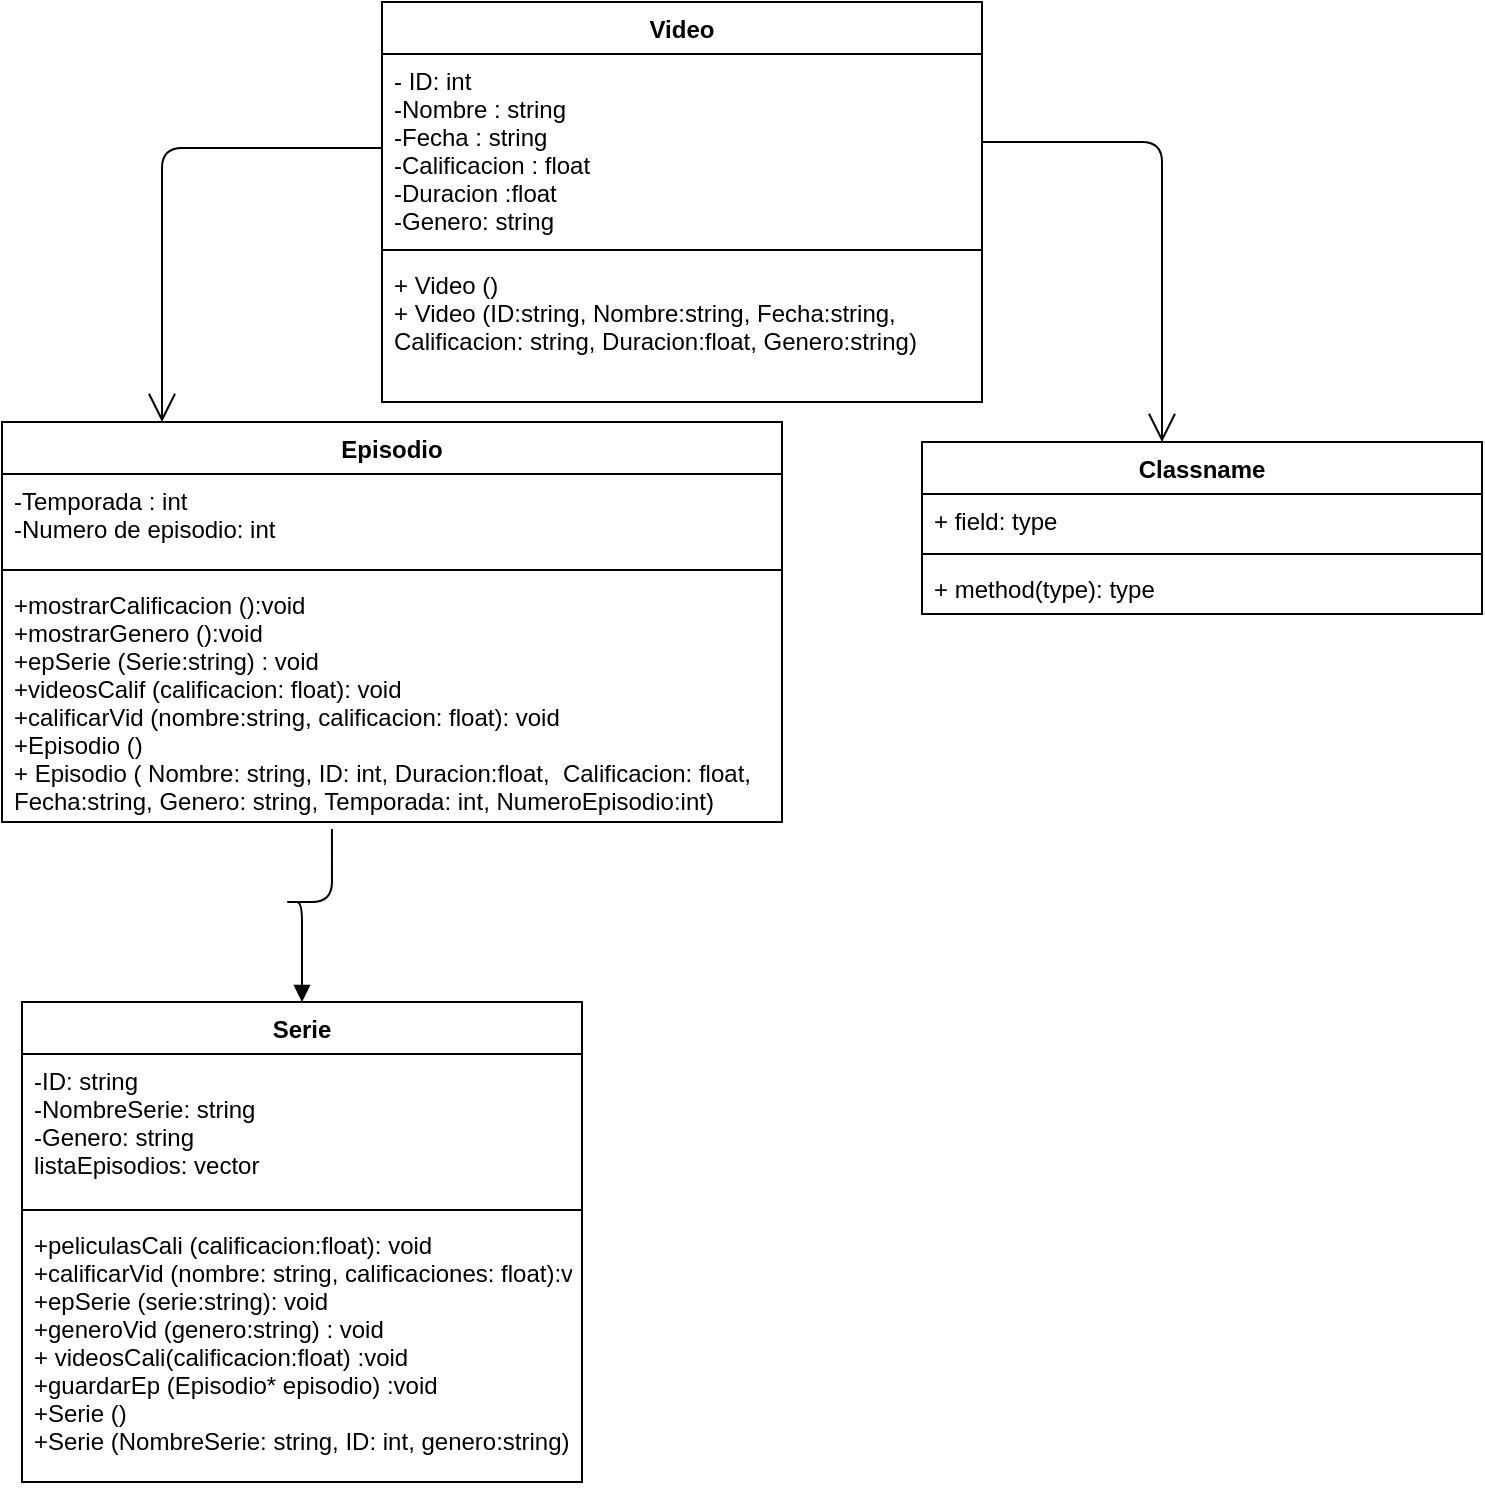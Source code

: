 <mxfile>
    <diagram id="ZBzXes0WbrqCvFhTMkAU" name="Page-1">
        <mxGraphModel dx="361" dy="245" grid="1" gridSize="10" guides="1" tooltips="1" connect="1" arrows="1" fold="1" page="1" pageScale="1" pageWidth="850" pageHeight="1100" math="0" shadow="0">
            <root>
                <mxCell id="0"/>
                <mxCell id="1" parent="0"/>
                <mxCell id="6" value="Video" style="swimlane;fontStyle=1;align=center;verticalAlign=top;childLayout=stackLayout;horizontal=1;startSize=26;horizontalStack=0;resizeParent=1;resizeParentMax=0;resizeLast=0;collapsible=1;marginBottom=0;" parent="1" vertex="1">
                    <mxGeometry x="300" y="20" width="300" height="200" as="geometry"/>
                </mxCell>
                <mxCell id="7" value="- ID: int&#10;-Nombre : string&#10;-Fecha : string&#10;-Calificacion : float &#10;-Duracion :float&#10;-Genero: string&#10;&#10;&#10;" style="text;strokeColor=none;fillColor=none;align=left;verticalAlign=top;spacingLeft=4;spacingRight=4;overflow=hidden;rotatable=0;points=[[0,0.5],[1,0.5]];portConstraint=eastwest;" parent="6" vertex="1">
                    <mxGeometry y="26" width="300" height="94" as="geometry"/>
                </mxCell>
                <mxCell id="8" value="" style="line;strokeWidth=1;fillColor=none;align=left;verticalAlign=middle;spacingTop=-1;spacingLeft=3;spacingRight=3;rotatable=0;labelPosition=right;points=[];portConstraint=eastwest;strokeColor=inherit;" parent="6" vertex="1">
                    <mxGeometry y="120" width="300" height="8" as="geometry"/>
                </mxCell>
                <mxCell id="9" value="+ Video ()&#10;+ Video (ID:string, Nombre:string, Fecha:string,&#10;Calificacion: string, Duracion:float, Genero:string)" style="text;strokeColor=none;fillColor=none;align=left;verticalAlign=top;spacingLeft=4;spacingRight=4;overflow=hidden;rotatable=0;points=[[0,0.5],[1,0.5]];portConstraint=eastwest;" parent="6" vertex="1">
                    <mxGeometry y="128" width="300" height="72" as="geometry"/>
                </mxCell>
                <mxCell id="10" value="" style="endArrow=open;endFill=1;endSize=12;html=1;" parent="1" edge="1">
                    <mxGeometry width="160" relative="1" as="geometry">
                        <mxPoint x="600" y="90" as="sourcePoint"/>
                        <mxPoint x="690" y="240" as="targetPoint"/>
                        <Array as="points">
                            <mxPoint x="690" y="90"/>
                        </Array>
                    </mxGeometry>
                </mxCell>
                <mxCell id="12" value="" style="endArrow=open;endFill=1;endSize=12;html=1;exitX=0;exitY=0.5;exitDx=0;exitDy=0;" parent="1" source="7" edge="1">
                    <mxGeometry width="160" relative="1" as="geometry">
                        <mxPoint x="220" y="160" as="sourcePoint"/>
                        <mxPoint x="190" y="230" as="targetPoint"/>
                        <Array as="points">
                            <mxPoint x="190" y="93"/>
                        </Array>
                    </mxGeometry>
                </mxCell>
                <mxCell id="13" value="Episodio" style="swimlane;fontStyle=1;align=center;verticalAlign=top;childLayout=stackLayout;horizontal=1;startSize=26;horizontalStack=0;resizeParent=1;resizeParentMax=0;resizeLast=0;collapsible=1;marginBottom=0;" parent="1" vertex="1">
                    <mxGeometry x="110" y="230" width="390" height="200" as="geometry"/>
                </mxCell>
                <mxCell id="14" value="-Temporada : int&#10;-Numero de episodio: int&#10;" style="text;strokeColor=none;fillColor=none;align=left;verticalAlign=top;spacingLeft=4;spacingRight=4;overflow=hidden;rotatable=0;points=[[0,0.5],[1,0.5]];portConstraint=eastwest;" parent="13" vertex="1">
                    <mxGeometry y="26" width="390" height="44" as="geometry"/>
                </mxCell>
                <mxCell id="15" value="" style="line;strokeWidth=1;fillColor=none;align=left;verticalAlign=middle;spacingTop=-1;spacingLeft=3;spacingRight=3;rotatable=0;labelPosition=right;points=[];portConstraint=eastwest;strokeColor=inherit;" parent="13" vertex="1">
                    <mxGeometry y="70" width="390" height="8" as="geometry"/>
                </mxCell>
                <mxCell id="16" value="+mostrarCalificacion ():void&#10;+mostrarGenero ():void&#10;+epSerie (Serie:string) : void&#10;+videosCalif (calificacion: float): void&#10;+calificarVid (nombre:string, calificacion: float): void&#10;+Episodio ()&#10;+ Episodio ( Nombre: string, ID: int, Duracion:float,  Calificacion: float,&#10;Fecha:string, Genero: string, Temporada: int, NumeroEpisodio:int)&#10;" style="text;strokeColor=none;fillColor=none;align=left;verticalAlign=top;spacingLeft=4;spacingRight=4;overflow=hidden;rotatable=0;points=[[0,0.5],[1,0.5]];portConstraint=eastwest;" parent="13" vertex="1">
                    <mxGeometry y="78" width="390" height="122" as="geometry"/>
                </mxCell>
                <mxCell id="22" value="" style="endArrow=block;endFill=1;html=1;edgeStyle=orthogonalEdgeStyle;align=left;verticalAlign=top;exitX=0.423;exitY=1.029;exitDx=0;exitDy=0;exitPerimeter=0;entryX=0.5;entryY=0;entryDx=0;entryDy=0;" parent="1" source="16" edge="1" target="24">
                    <mxGeometry x="-1" relative="1" as="geometry">
                        <mxPoint x="100" y="420" as="sourcePoint"/>
                        <mxPoint x="170" y="430" as="targetPoint"/>
                        <Array as="points">
                            <mxPoint x="250" y="470"/>
                            <mxPoint x="255" y="470"/>
                        </Array>
                    </mxGeometry>
                </mxCell>
                <mxCell id="24" value="Serie" style="swimlane;fontStyle=1;align=center;verticalAlign=top;childLayout=stackLayout;horizontal=1;startSize=26;horizontalStack=0;resizeParent=1;resizeParentMax=0;resizeLast=0;collapsible=1;marginBottom=0;" parent="1" vertex="1">
                    <mxGeometry x="120" y="520" width="280" height="240" as="geometry"/>
                </mxCell>
                <mxCell id="25" value="-ID: string&#10;-NombreSerie: string&#10;-Genero: string&#10;listaEpisodios: vector" style="text;strokeColor=none;fillColor=none;align=left;verticalAlign=top;spacingLeft=4;spacingRight=4;overflow=hidden;rotatable=0;points=[[0,0.5],[1,0.5]];portConstraint=eastwest;" parent="24" vertex="1">
                    <mxGeometry y="26" width="280" height="74" as="geometry"/>
                </mxCell>
                <mxCell id="33" value="" style="line;strokeWidth=1;fillColor=none;align=left;verticalAlign=middle;spacingTop=-1;spacingLeft=3;spacingRight=3;rotatable=0;labelPosition=right;points=[];portConstraint=eastwest;strokeColor=inherit;" vertex="1" parent="24">
                    <mxGeometry y="100" width="280" height="8" as="geometry"/>
                </mxCell>
                <mxCell id="26" value="" style="line;strokeWidth=1;fillColor=none;align=left;verticalAlign=middle;spacingTop=-1;spacingLeft=3;spacingRight=3;rotatable=0;labelPosition=right;points=[];portConstraint=eastwest;strokeColor=inherit;" parent="24" vertex="1">
                    <mxGeometry y="108" width="280" as="geometry"/>
                </mxCell>
                <mxCell id="27" value="+peliculasCali (calificacion:float): void&#10;+calificarVid (nombre: string, calificaciones: float):voif&#10;+epSerie (serie:string): void&#10;+generoVid (genero:string) : void&#10;+ videosCali(calificacion:float) :void&#10;+guardarEp (Episodio* episodio) :void&#10;+Serie ()&#10;+Serie (NombreSerie: string, ID: int, genero:string)" style="text;strokeColor=none;fillColor=none;align=left;verticalAlign=top;spacingLeft=4;spacingRight=4;overflow=hidden;rotatable=0;points=[[0,0.5],[1,0.5]];portConstraint=eastwest;" parent="24" vertex="1">
                    <mxGeometry y="108" width="280" height="132" as="geometry"/>
                </mxCell>
                <mxCell id="29" value="Classname" style="swimlane;fontStyle=1;align=center;verticalAlign=top;childLayout=stackLayout;horizontal=1;startSize=26;horizontalStack=0;resizeParent=1;resizeParentMax=0;resizeLast=0;collapsible=1;marginBottom=0;" vertex="1" parent="1">
                    <mxGeometry x="570" y="240" width="280" height="86" as="geometry"/>
                </mxCell>
                <mxCell id="30" value="+ field: type" style="text;strokeColor=none;fillColor=none;align=left;verticalAlign=top;spacingLeft=4;spacingRight=4;overflow=hidden;rotatable=0;points=[[0,0.5],[1,0.5]];portConstraint=eastwest;" vertex="1" parent="29">
                    <mxGeometry y="26" width="280" height="26" as="geometry"/>
                </mxCell>
                <mxCell id="31" value="" style="line;strokeWidth=1;fillColor=none;align=left;verticalAlign=middle;spacingTop=-1;spacingLeft=3;spacingRight=3;rotatable=0;labelPosition=right;points=[];portConstraint=eastwest;strokeColor=inherit;" vertex="1" parent="29">
                    <mxGeometry y="52" width="280" height="8" as="geometry"/>
                </mxCell>
                <mxCell id="32" value="+ method(type): type" style="text;strokeColor=none;fillColor=none;align=left;verticalAlign=top;spacingLeft=4;spacingRight=4;overflow=hidden;rotatable=0;points=[[0,0.5],[1,0.5]];portConstraint=eastwest;" vertex="1" parent="29">
                    <mxGeometry y="60" width="280" height="26" as="geometry"/>
                </mxCell>
            </root>
        </mxGraphModel>
    </diagram>
</mxfile>